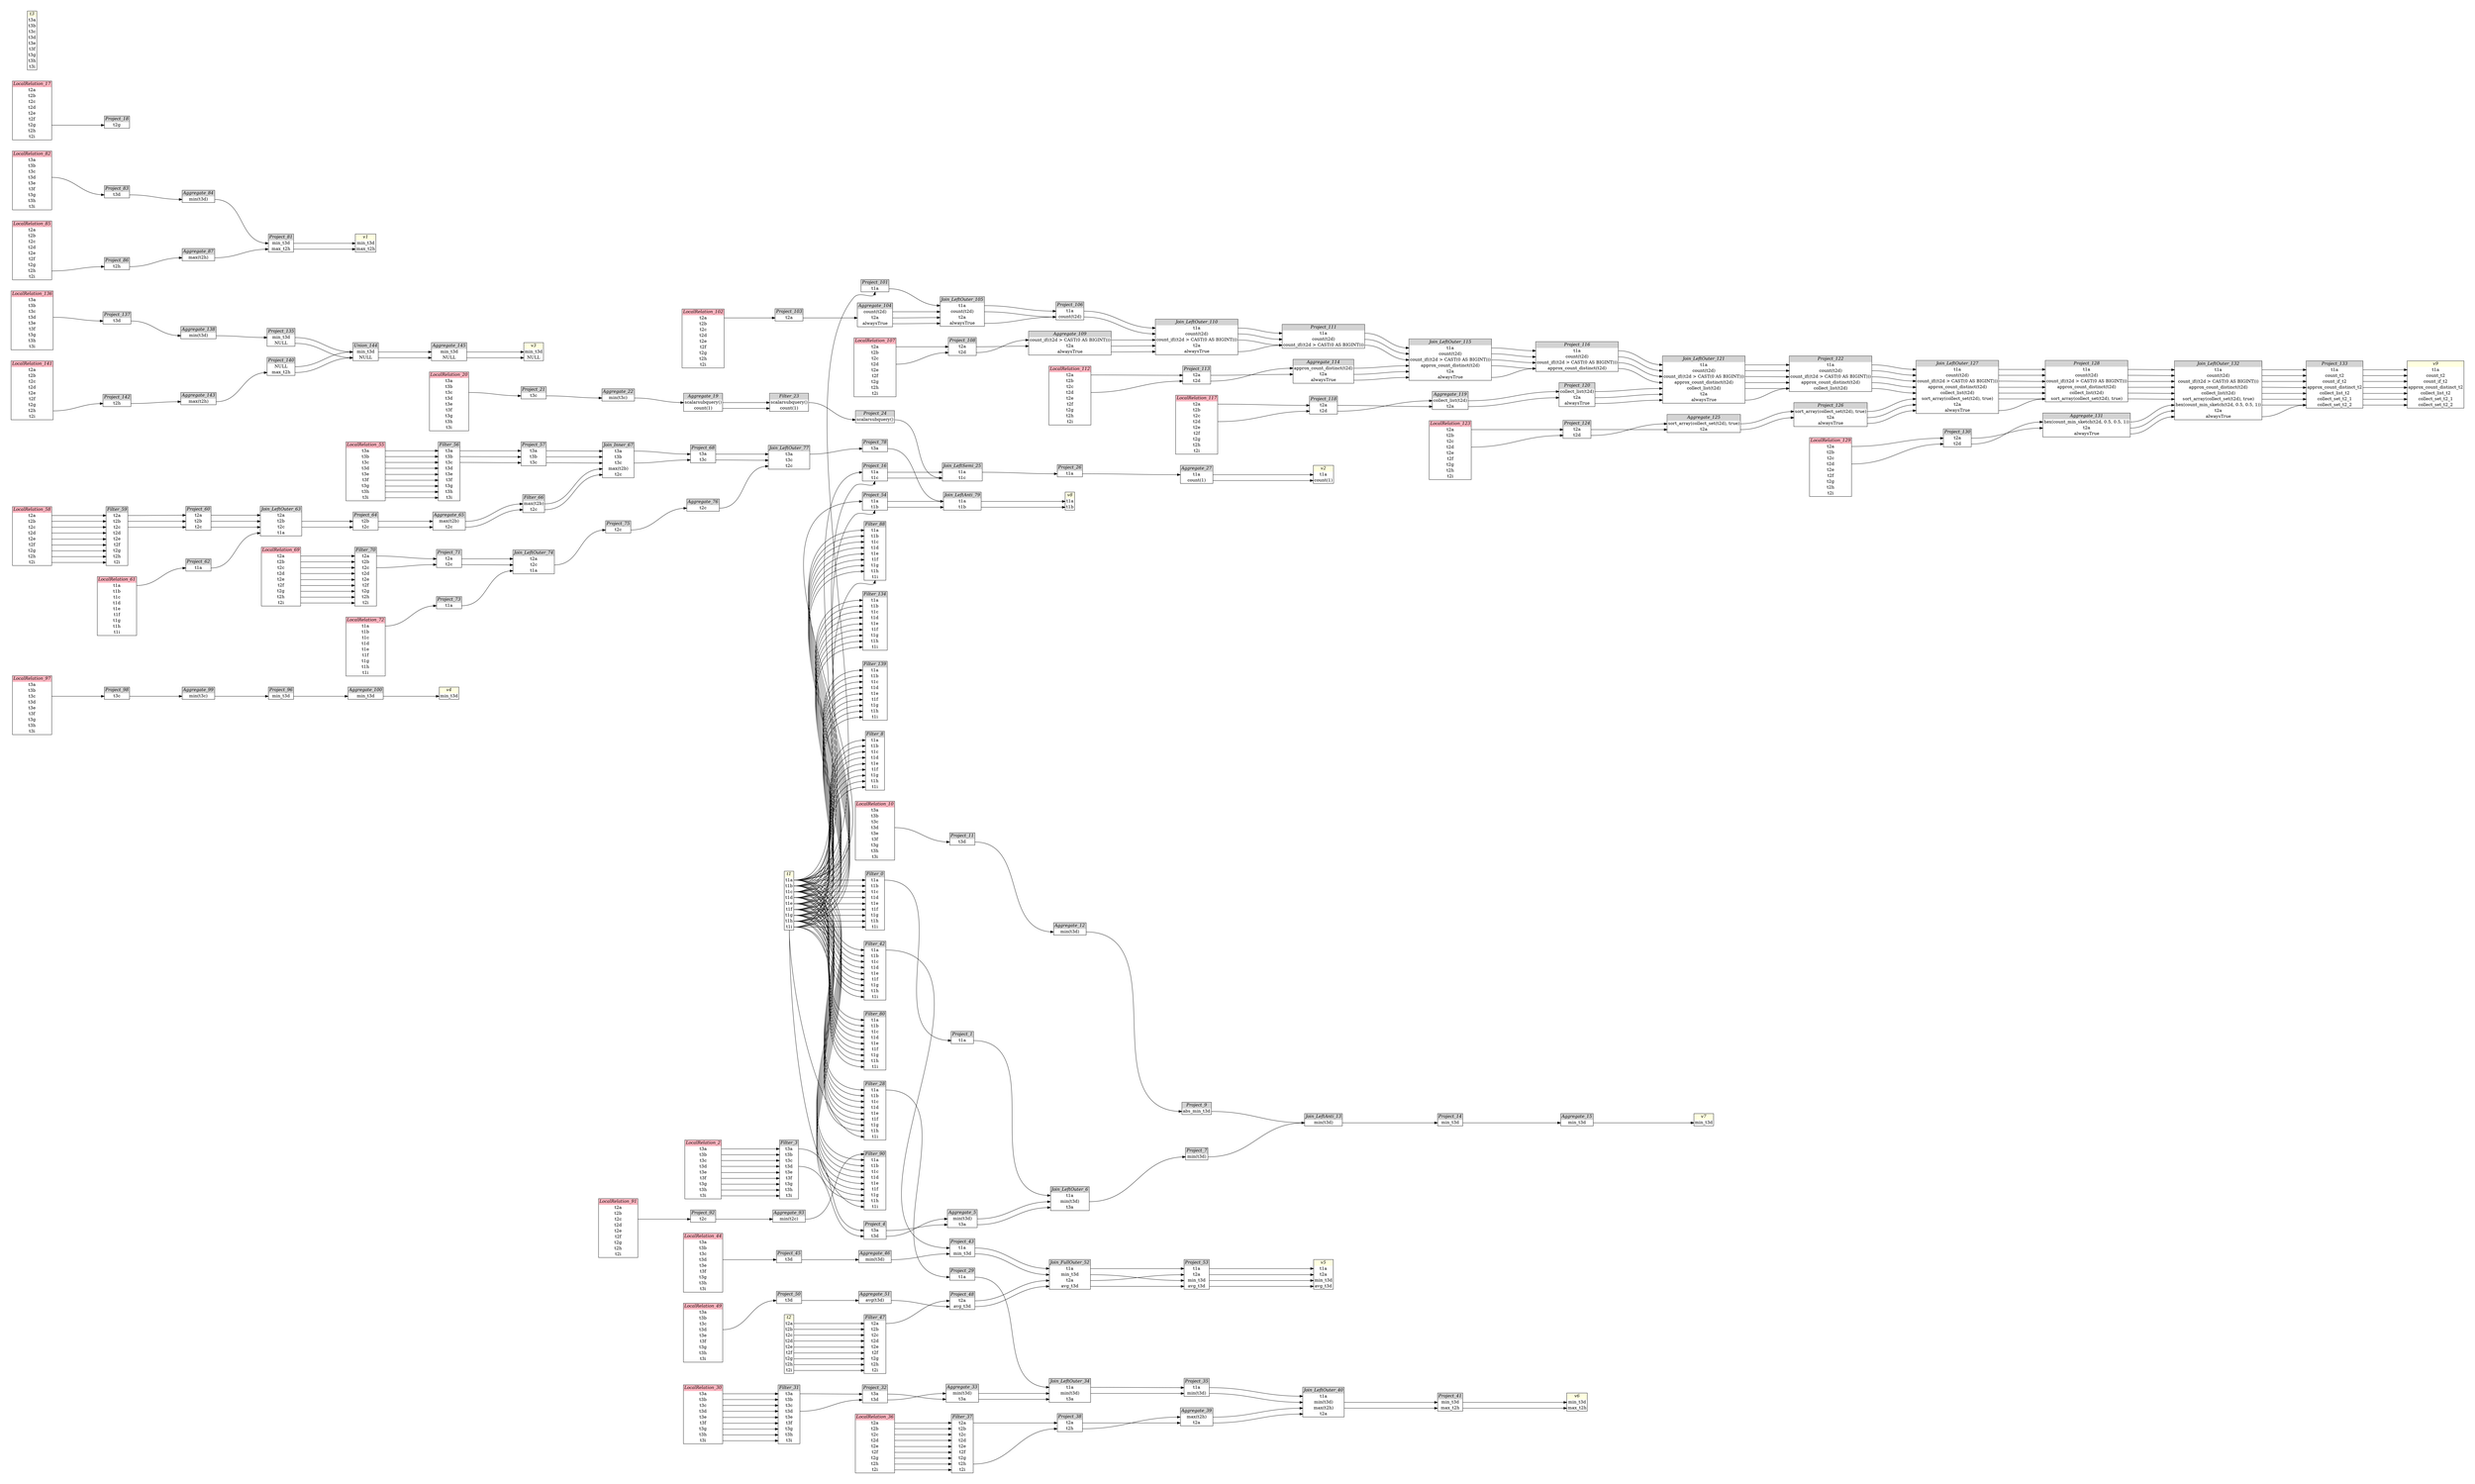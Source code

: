 // Automatically generated by SQLFlowTestSuite


digraph {
  graph [pad="0.5", nodesep="0.5", ranksep="2", fontname="Helvetica"];
  node [shape=plain]
  rankdir=LR;

  
"Aggregate_100" [label=<
<table border="1" cellborder="0" cellspacing="0">
  <tr><td bgcolor="lightgray" port="nodeName"><i>Aggregate_100</i></td></tr>
  <tr><td port="0">min_t3d</td></tr>
</table>>];
     

"Aggregate_104" [label=<
<table border="1" cellborder="0" cellspacing="0">
  <tr><td bgcolor="lightgray" port="nodeName"><i>Aggregate_104</i></td></tr>
  <tr><td port="0">count(t2d)</td></tr>
<tr><td port="1">t2a</td></tr>
<tr><td port="2">alwaysTrue</td></tr>
</table>>];
     

"Aggregate_109" [label=<
<table border="1" cellborder="0" cellspacing="0">
  <tr><td bgcolor="lightgray" port="nodeName"><i>Aggregate_109</i></td></tr>
  <tr><td port="0">count_if((t2d &gt; CAST(0 AS BIGINT)))</td></tr>
<tr><td port="1">t2a</td></tr>
<tr><td port="2">alwaysTrue</td></tr>
</table>>];
     

"Aggregate_114" [label=<
<table border="1" cellborder="0" cellspacing="0">
  <tr><td bgcolor="lightgray" port="nodeName"><i>Aggregate_114</i></td></tr>
  <tr><td port="0">approx_count_distinct(t2d)</td></tr>
<tr><td port="1">t2a</td></tr>
<tr><td port="2">alwaysTrue</td></tr>
</table>>];
     

"Aggregate_119" [label=<
<table border="1" cellborder="0" cellspacing="0">
  <tr><td bgcolor="lightgray" port="nodeName"><i>Aggregate_119</i></td></tr>
  <tr><td port="0">collect_list(t2d)</td></tr>
<tr><td port="1">t2a</td></tr>
</table>>];
     

"Aggregate_12" [label=<
<table border="1" cellborder="0" cellspacing="0">
  <tr><td bgcolor="lightgray" port="nodeName"><i>Aggregate_12</i></td></tr>
  <tr><td port="0">min(t3d)</td></tr>
</table>>];
     

"Aggregate_125" [label=<
<table border="1" cellborder="0" cellspacing="0">
  <tr><td bgcolor="lightgray" port="nodeName"><i>Aggregate_125</i></td></tr>
  <tr><td port="0">sort_array(collect_set(t2d), true)</td></tr>
<tr><td port="1">t2a</td></tr>
</table>>];
     

"Aggregate_131" [label=<
<table border="1" cellborder="0" cellspacing="0">
  <tr><td bgcolor="lightgray" port="nodeName"><i>Aggregate_131</i></td></tr>
  <tr><td port="0">hex(count_min_sketch(t2d, 0.5, 0.5, 1))</td></tr>
<tr><td port="1">t2a</td></tr>
<tr><td port="2">alwaysTrue</td></tr>
</table>>];
     

"Aggregate_138" [label=<
<table border="1" cellborder="0" cellspacing="0">
  <tr><td bgcolor="lightgray" port="nodeName"><i>Aggregate_138</i></td></tr>
  <tr><td port="0">min(t3d)</td></tr>
</table>>];
     

"Aggregate_143" [label=<
<table border="1" cellborder="0" cellspacing="0">
  <tr><td bgcolor="lightgray" port="nodeName"><i>Aggregate_143</i></td></tr>
  <tr><td port="0">max(t2h)</td></tr>
</table>>];
     

"Aggregate_145" [label=<
<table border="1" cellborder="0" cellspacing="0">
  <tr><td bgcolor="lightgray" port="nodeName"><i>Aggregate_145</i></td></tr>
  <tr><td port="0">min_t3d</td></tr>
<tr><td port="1">NULL</td></tr>
</table>>];
     

"Aggregate_15" [label=<
<table border="1" cellborder="0" cellspacing="0">
  <tr><td bgcolor="lightgray" port="nodeName"><i>Aggregate_15</i></td></tr>
  <tr><td port="0">min_t3d</td></tr>
</table>>];
     

"Aggregate_19" [label=<
<table border="1" cellborder="0" cellspacing="0">
  <tr><td bgcolor="lightgray" port="nodeName"><i>Aggregate_19</i></td></tr>
  <tr><td port="0">scalarsubquery()</td></tr>
<tr><td port="1">count(1)</td></tr>
</table>>];
     

"Aggregate_22" [label=<
<table border="1" cellborder="0" cellspacing="0">
  <tr><td bgcolor="lightgray" port="nodeName"><i>Aggregate_22</i></td></tr>
  <tr><td port="0">min(t3c)</td></tr>
</table>>];
     

"Aggregate_27" [label=<
<table border="1" cellborder="0" cellspacing="0">
  <tr><td bgcolor="lightgray" port="nodeName"><i>Aggregate_27</i></td></tr>
  <tr><td port="0">t1a</td></tr>
<tr><td port="1">count(1)</td></tr>
</table>>];
     

"Aggregate_33" [label=<
<table border="1" cellborder="0" cellspacing="0">
  <tr><td bgcolor="lightgray" port="nodeName"><i>Aggregate_33</i></td></tr>
  <tr><td port="0">min(t3d)</td></tr>
<tr><td port="1">t3a</td></tr>
</table>>];
     

"Aggregate_39" [label=<
<table border="1" cellborder="0" cellspacing="0">
  <tr><td bgcolor="lightgray" port="nodeName"><i>Aggregate_39</i></td></tr>
  <tr><td port="0">max(t2h)</td></tr>
<tr><td port="1">t2a</td></tr>
</table>>];
     

"Aggregate_46" [label=<
<table border="1" cellborder="0" cellspacing="0">
  <tr><td bgcolor="lightgray" port="nodeName"><i>Aggregate_46</i></td></tr>
  <tr><td port="0">min(t3d)</td></tr>
</table>>];
     

"Aggregate_5" [label=<
<table border="1" cellborder="0" cellspacing="0">
  <tr><td bgcolor="lightgray" port="nodeName"><i>Aggregate_5</i></td></tr>
  <tr><td port="0">min(t3d)</td></tr>
<tr><td port="1">t3a</td></tr>
</table>>];
     

"Aggregate_51" [label=<
<table border="1" cellborder="0" cellspacing="0">
  <tr><td bgcolor="lightgray" port="nodeName"><i>Aggregate_51</i></td></tr>
  <tr><td port="0">avg(t3d)</td></tr>
</table>>];
     

"Aggregate_65" [label=<
<table border="1" cellborder="0" cellspacing="0">
  <tr><td bgcolor="lightgray" port="nodeName"><i>Aggregate_65</i></td></tr>
  <tr><td port="0">max(t2b)</td></tr>
<tr><td port="1">t2c</td></tr>
</table>>];
     

"Aggregate_76" [label=<
<table border="1" cellborder="0" cellspacing="0">
  <tr><td bgcolor="lightgray" port="nodeName"><i>Aggregate_76</i></td></tr>
  <tr><td port="0">t2c</td></tr>
</table>>];
     

"Aggregate_84" [label=<
<table border="1" cellborder="0" cellspacing="0">
  <tr><td bgcolor="lightgray" port="nodeName"><i>Aggregate_84</i></td></tr>
  <tr><td port="0">min(t3d)</td></tr>
</table>>];
     

"Aggregate_87" [label=<
<table border="1" cellborder="0" cellspacing="0">
  <tr><td bgcolor="lightgray" port="nodeName"><i>Aggregate_87</i></td></tr>
  <tr><td port="0">max(t2h)</td></tr>
</table>>];
     

"Aggregate_93" [label=<
<table border="1" cellborder="0" cellspacing="0">
  <tr><td bgcolor="lightgray" port="nodeName"><i>Aggregate_93</i></td></tr>
  <tr><td port="0">min(t2c)</td></tr>
</table>>];
     

"Aggregate_99" [label=<
<table border="1" cellborder="0" cellspacing="0">
  <tr><td bgcolor="lightgray" port="nodeName"><i>Aggregate_99</i></td></tr>
  <tr><td port="0">min(t3c)</td></tr>
</table>>];
     

"Filter_0" [label=<
<table border="1" cellborder="0" cellspacing="0">
  <tr><td bgcolor="lightgray" port="nodeName"><i>Filter_0</i></td></tr>
  <tr><td port="0">t1a</td></tr>
<tr><td port="1">t1b</td></tr>
<tr><td port="2">t1c</td></tr>
<tr><td port="3">t1d</td></tr>
<tr><td port="4">t1e</td></tr>
<tr><td port="5">t1f</td></tr>
<tr><td port="6">t1g</td></tr>
<tr><td port="7">t1h</td></tr>
<tr><td port="8">t1i</td></tr>
</table>>];
     

"Filter_134" [label=<
<table border="1" cellborder="0" cellspacing="0">
  <tr><td bgcolor="lightgray" port="nodeName"><i>Filter_134</i></td></tr>
  <tr><td port="0">t1a</td></tr>
<tr><td port="1">t1b</td></tr>
<tr><td port="2">t1c</td></tr>
<tr><td port="3">t1d</td></tr>
<tr><td port="4">t1e</td></tr>
<tr><td port="5">t1f</td></tr>
<tr><td port="6">t1g</td></tr>
<tr><td port="7">t1h</td></tr>
<tr><td port="8">t1i</td></tr>
</table>>];
     

"Filter_139" [label=<
<table border="1" cellborder="0" cellspacing="0">
  <tr><td bgcolor="lightgray" port="nodeName"><i>Filter_139</i></td></tr>
  <tr><td port="0">t1a</td></tr>
<tr><td port="1">t1b</td></tr>
<tr><td port="2">t1c</td></tr>
<tr><td port="3">t1d</td></tr>
<tr><td port="4">t1e</td></tr>
<tr><td port="5">t1f</td></tr>
<tr><td port="6">t1g</td></tr>
<tr><td port="7">t1h</td></tr>
<tr><td port="8">t1i</td></tr>
</table>>];
     

"Filter_23" [label=<
<table border="1" cellborder="0" cellspacing="0">
  <tr><td bgcolor="lightgray" port="nodeName"><i>Filter_23</i></td></tr>
  <tr><td port="0">scalarsubquery()</td></tr>
<tr><td port="1">count(1)</td></tr>
</table>>];
     

"Filter_28" [label=<
<table border="1" cellborder="0" cellspacing="0">
  <tr><td bgcolor="lightgray" port="nodeName"><i>Filter_28</i></td></tr>
  <tr><td port="0">t1a</td></tr>
<tr><td port="1">t1b</td></tr>
<tr><td port="2">t1c</td></tr>
<tr><td port="3">t1d</td></tr>
<tr><td port="4">t1e</td></tr>
<tr><td port="5">t1f</td></tr>
<tr><td port="6">t1g</td></tr>
<tr><td port="7">t1h</td></tr>
<tr><td port="8">t1i</td></tr>
</table>>];
     

"Filter_3" [label=<
<table border="1" cellborder="0" cellspacing="0">
  <tr><td bgcolor="lightgray" port="nodeName"><i>Filter_3</i></td></tr>
  <tr><td port="0">t3a</td></tr>
<tr><td port="1">t3b</td></tr>
<tr><td port="2">t3c</td></tr>
<tr><td port="3">t3d</td></tr>
<tr><td port="4">t3e</td></tr>
<tr><td port="5">t3f</td></tr>
<tr><td port="6">t3g</td></tr>
<tr><td port="7">t3h</td></tr>
<tr><td port="8">t3i</td></tr>
</table>>];
     

"Filter_31" [label=<
<table border="1" cellborder="0" cellspacing="0">
  <tr><td bgcolor="lightgray" port="nodeName"><i>Filter_31</i></td></tr>
  <tr><td port="0">t3a</td></tr>
<tr><td port="1">t3b</td></tr>
<tr><td port="2">t3c</td></tr>
<tr><td port="3">t3d</td></tr>
<tr><td port="4">t3e</td></tr>
<tr><td port="5">t3f</td></tr>
<tr><td port="6">t3g</td></tr>
<tr><td port="7">t3h</td></tr>
<tr><td port="8">t3i</td></tr>
</table>>];
     

"Filter_37" [label=<
<table border="1" cellborder="0" cellspacing="0">
  <tr><td bgcolor="lightgray" port="nodeName"><i>Filter_37</i></td></tr>
  <tr><td port="0">t2a</td></tr>
<tr><td port="1">t2b</td></tr>
<tr><td port="2">t2c</td></tr>
<tr><td port="3">t2d</td></tr>
<tr><td port="4">t2e</td></tr>
<tr><td port="5">t2f</td></tr>
<tr><td port="6">t2g</td></tr>
<tr><td port="7">t2h</td></tr>
<tr><td port="8">t2i</td></tr>
</table>>];
     

"Filter_42" [label=<
<table border="1" cellborder="0" cellspacing="0">
  <tr><td bgcolor="lightgray" port="nodeName"><i>Filter_42</i></td></tr>
  <tr><td port="0">t1a</td></tr>
<tr><td port="1">t1b</td></tr>
<tr><td port="2">t1c</td></tr>
<tr><td port="3">t1d</td></tr>
<tr><td port="4">t1e</td></tr>
<tr><td port="5">t1f</td></tr>
<tr><td port="6">t1g</td></tr>
<tr><td port="7">t1h</td></tr>
<tr><td port="8">t1i</td></tr>
</table>>];
     

"Filter_47" [label=<
<table border="1" cellborder="0" cellspacing="0">
  <tr><td bgcolor="lightgray" port="nodeName"><i>Filter_47</i></td></tr>
  <tr><td port="0">t2a</td></tr>
<tr><td port="1">t2b</td></tr>
<tr><td port="2">t2c</td></tr>
<tr><td port="3">t2d</td></tr>
<tr><td port="4">t2e</td></tr>
<tr><td port="5">t2f</td></tr>
<tr><td port="6">t2g</td></tr>
<tr><td port="7">t2h</td></tr>
<tr><td port="8">t2i</td></tr>
</table>>];
     

"Filter_56" [label=<
<table border="1" cellborder="0" cellspacing="0">
  <tr><td bgcolor="lightgray" port="nodeName"><i>Filter_56</i></td></tr>
  <tr><td port="0">t3a</td></tr>
<tr><td port="1">t3b</td></tr>
<tr><td port="2">t3c</td></tr>
<tr><td port="3">t3d</td></tr>
<tr><td port="4">t3e</td></tr>
<tr><td port="5">t3f</td></tr>
<tr><td port="6">t3g</td></tr>
<tr><td port="7">t3h</td></tr>
<tr><td port="8">t3i</td></tr>
</table>>];
     

"Filter_59" [label=<
<table border="1" cellborder="0" cellspacing="0">
  <tr><td bgcolor="lightgray" port="nodeName"><i>Filter_59</i></td></tr>
  <tr><td port="0">t2a</td></tr>
<tr><td port="1">t2b</td></tr>
<tr><td port="2">t2c</td></tr>
<tr><td port="3">t2d</td></tr>
<tr><td port="4">t2e</td></tr>
<tr><td port="5">t2f</td></tr>
<tr><td port="6">t2g</td></tr>
<tr><td port="7">t2h</td></tr>
<tr><td port="8">t2i</td></tr>
</table>>];
     

"Filter_66" [label=<
<table border="1" cellborder="0" cellspacing="0">
  <tr><td bgcolor="lightgray" port="nodeName"><i>Filter_66</i></td></tr>
  <tr><td port="0">max(t2b)</td></tr>
<tr><td port="1">t2c</td></tr>
</table>>];
     

"Filter_70" [label=<
<table border="1" cellborder="0" cellspacing="0">
  <tr><td bgcolor="lightgray" port="nodeName"><i>Filter_70</i></td></tr>
  <tr><td port="0">t2a</td></tr>
<tr><td port="1">t2b</td></tr>
<tr><td port="2">t2c</td></tr>
<tr><td port="3">t2d</td></tr>
<tr><td port="4">t2e</td></tr>
<tr><td port="5">t2f</td></tr>
<tr><td port="6">t2g</td></tr>
<tr><td port="7">t2h</td></tr>
<tr><td port="8">t2i</td></tr>
</table>>];
     

"Filter_8" [label=<
<table border="1" cellborder="0" cellspacing="0">
  <tr><td bgcolor="lightgray" port="nodeName"><i>Filter_8</i></td></tr>
  <tr><td port="0">t1a</td></tr>
<tr><td port="1">t1b</td></tr>
<tr><td port="2">t1c</td></tr>
<tr><td port="3">t1d</td></tr>
<tr><td port="4">t1e</td></tr>
<tr><td port="5">t1f</td></tr>
<tr><td port="6">t1g</td></tr>
<tr><td port="7">t1h</td></tr>
<tr><td port="8">t1i</td></tr>
</table>>];
     

"Filter_80" [label=<
<table border="1" cellborder="0" cellspacing="0">
  <tr><td bgcolor="lightgray" port="nodeName"><i>Filter_80</i></td></tr>
  <tr><td port="0">t1a</td></tr>
<tr><td port="1">t1b</td></tr>
<tr><td port="2">t1c</td></tr>
<tr><td port="3">t1d</td></tr>
<tr><td port="4">t1e</td></tr>
<tr><td port="5">t1f</td></tr>
<tr><td port="6">t1g</td></tr>
<tr><td port="7">t1h</td></tr>
<tr><td port="8">t1i</td></tr>
</table>>];
     

"Filter_88" [label=<
<table border="1" cellborder="0" cellspacing="0">
  <tr><td bgcolor="lightgray" port="nodeName"><i>Filter_88</i></td></tr>
  <tr><td port="0">t1a</td></tr>
<tr><td port="1">t1b</td></tr>
<tr><td port="2">t1c</td></tr>
<tr><td port="3">t1d</td></tr>
<tr><td port="4">t1e</td></tr>
<tr><td port="5">t1f</td></tr>
<tr><td port="6">t1g</td></tr>
<tr><td port="7">t1h</td></tr>
<tr><td port="8">t1i</td></tr>
</table>>];
     

"Filter_90" [label=<
<table border="1" cellborder="0" cellspacing="0">
  <tr><td bgcolor="lightgray" port="nodeName"><i>Filter_90</i></td></tr>
  <tr><td port="0">t1a</td></tr>
<tr><td port="1">t1b</td></tr>
<tr><td port="2">t1c</td></tr>
<tr><td port="3">t1d</td></tr>
<tr><td port="4">t1e</td></tr>
<tr><td port="5">t1f</td></tr>
<tr><td port="6">t1g</td></tr>
<tr><td port="7">t1h</td></tr>
<tr><td port="8">t1i</td></tr>
</table>>];
     

"Join_FullOuter_52" [label=<
<table border="1" cellborder="0" cellspacing="0">
  <tr><td bgcolor="lightgray" port="nodeName"><i>Join_FullOuter_52</i></td></tr>
  <tr><td port="0">t1a</td></tr>
<tr><td port="1">min_t3d</td></tr>
<tr><td port="2">t2a</td></tr>
<tr><td port="3">avg_t3d</td></tr>
</table>>];
     

"Join_Inner_67" [label=<
<table border="1" cellborder="0" cellspacing="0">
  <tr><td bgcolor="lightgray" port="nodeName"><i>Join_Inner_67</i></td></tr>
  <tr><td port="0">t3a</td></tr>
<tr><td port="1">t3b</td></tr>
<tr><td port="2">t3c</td></tr>
<tr><td port="3">max(t2b)</td></tr>
<tr><td port="4">t2c</td></tr>
</table>>];
     

"Join_LeftAnti_13" [label=<
<table border="1" cellborder="0" cellspacing="0">
  <tr><td bgcolor="lightgray" port="nodeName"><i>Join_LeftAnti_13</i></td></tr>
  <tr><td port="0">min(t3d)</td></tr>
</table>>];
     

"Join_LeftAnti_79" [label=<
<table border="1" cellborder="0" cellspacing="0">
  <tr><td bgcolor="lightgray" port="nodeName"><i>Join_LeftAnti_79</i></td></tr>
  <tr><td port="0">t1a</td></tr>
<tr><td port="1">t1b</td></tr>
</table>>];
     

"Join_LeftOuter_105" [label=<
<table border="1" cellborder="0" cellspacing="0">
  <tr><td bgcolor="lightgray" port="nodeName"><i>Join_LeftOuter_105</i></td></tr>
  <tr><td port="0">t1a</td></tr>
<tr><td port="1">count(t2d)</td></tr>
<tr><td port="2">t2a</td></tr>
<tr><td port="3">alwaysTrue</td></tr>
</table>>];
     

"Join_LeftOuter_110" [label=<
<table border="1" cellborder="0" cellspacing="0">
  <tr><td bgcolor="lightgray" port="nodeName"><i>Join_LeftOuter_110</i></td></tr>
  <tr><td port="0">t1a</td></tr>
<tr><td port="1">count(t2d)</td></tr>
<tr><td port="2">count_if((t2d &gt; CAST(0 AS BIGINT)))</td></tr>
<tr><td port="3">t2a</td></tr>
<tr><td port="4">alwaysTrue</td></tr>
</table>>];
     

"Join_LeftOuter_115" [label=<
<table border="1" cellborder="0" cellspacing="0">
  <tr><td bgcolor="lightgray" port="nodeName"><i>Join_LeftOuter_115</i></td></tr>
  <tr><td port="0">t1a</td></tr>
<tr><td port="1">count(t2d)</td></tr>
<tr><td port="2">count_if((t2d &gt; CAST(0 AS BIGINT)))</td></tr>
<tr><td port="3">approx_count_distinct(t2d)</td></tr>
<tr><td port="4">t2a</td></tr>
<tr><td port="5">alwaysTrue</td></tr>
</table>>];
     

"Join_LeftOuter_121" [label=<
<table border="1" cellborder="0" cellspacing="0">
  <tr><td bgcolor="lightgray" port="nodeName"><i>Join_LeftOuter_121</i></td></tr>
  <tr><td port="0">t1a</td></tr>
<tr><td port="1">count(t2d)</td></tr>
<tr><td port="2">count_if((t2d &gt; CAST(0 AS BIGINT)))</td></tr>
<tr><td port="3">approx_count_distinct(t2d)</td></tr>
<tr><td port="4">collect_list(t2d)</td></tr>
<tr><td port="5">t2a</td></tr>
<tr><td port="6">alwaysTrue</td></tr>
</table>>];
     

"Join_LeftOuter_127" [label=<
<table border="1" cellborder="0" cellspacing="0">
  <tr><td bgcolor="lightgray" port="nodeName"><i>Join_LeftOuter_127</i></td></tr>
  <tr><td port="0">t1a</td></tr>
<tr><td port="1">count(t2d)</td></tr>
<tr><td port="2">count_if((t2d &gt; CAST(0 AS BIGINT)))</td></tr>
<tr><td port="3">approx_count_distinct(t2d)</td></tr>
<tr><td port="4">collect_list(t2d)</td></tr>
<tr><td port="5">sort_array(collect_set(t2d), true)</td></tr>
<tr><td port="6">t2a</td></tr>
<tr><td port="7">alwaysTrue</td></tr>
</table>>];
     

"Join_LeftOuter_132" [label=<
<table border="1" cellborder="0" cellspacing="0">
  <tr><td bgcolor="lightgray" port="nodeName"><i>Join_LeftOuter_132</i></td></tr>
  <tr><td port="0">t1a</td></tr>
<tr><td port="1">count(t2d)</td></tr>
<tr><td port="2">count_if((t2d &gt; CAST(0 AS BIGINT)))</td></tr>
<tr><td port="3">approx_count_distinct(t2d)</td></tr>
<tr><td port="4">collect_list(t2d)</td></tr>
<tr><td port="5">sort_array(collect_set(t2d), true)</td></tr>
<tr><td port="6">hex(count_min_sketch(t2d, 0.5, 0.5, 1))</td></tr>
<tr><td port="7">t2a</td></tr>
<tr><td port="8">alwaysTrue</td></tr>
</table>>];
     

"Join_LeftOuter_34" [label=<
<table border="1" cellborder="0" cellspacing="0">
  <tr><td bgcolor="lightgray" port="nodeName"><i>Join_LeftOuter_34</i></td></tr>
  <tr><td port="0">t1a</td></tr>
<tr><td port="1">min(t3d)</td></tr>
<tr><td port="2">t3a</td></tr>
</table>>];
     

"Join_LeftOuter_40" [label=<
<table border="1" cellborder="0" cellspacing="0">
  <tr><td bgcolor="lightgray" port="nodeName"><i>Join_LeftOuter_40</i></td></tr>
  <tr><td port="0">t1a</td></tr>
<tr><td port="1">min(t3d)</td></tr>
<tr><td port="2">max(t2h)</td></tr>
<tr><td port="3">t2a</td></tr>
</table>>];
     

"Join_LeftOuter_6" [label=<
<table border="1" cellborder="0" cellspacing="0">
  <tr><td bgcolor="lightgray" port="nodeName"><i>Join_LeftOuter_6</i></td></tr>
  <tr><td port="0">t1a</td></tr>
<tr><td port="1">min(t3d)</td></tr>
<tr><td port="2">t3a</td></tr>
</table>>];
     

"Join_LeftOuter_63" [label=<
<table border="1" cellborder="0" cellspacing="0">
  <tr><td bgcolor="lightgray" port="nodeName"><i>Join_LeftOuter_63</i></td></tr>
  <tr><td port="0">t2a</td></tr>
<tr><td port="1">t2b</td></tr>
<tr><td port="2">t2c</td></tr>
<tr><td port="3">t1a</td></tr>
</table>>];
     

"Join_LeftOuter_74" [label=<
<table border="1" cellborder="0" cellspacing="0">
  <tr><td bgcolor="lightgray" port="nodeName"><i>Join_LeftOuter_74</i></td></tr>
  <tr><td port="0">t2a</td></tr>
<tr><td port="1">t2c</td></tr>
<tr><td port="2">t1a</td></tr>
</table>>];
     

"Join_LeftOuter_77" [label=<
<table border="1" cellborder="0" cellspacing="0">
  <tr><td bgcolor="lightgray" port="nodeName"><i>Join_LeftOuter_77</i></td></tr>
  <tr><td port="0">t3a</td></tr>
<tr><td port="1">t3c</td></tr>
<tr><td port="2">t2c</td></tr>
</table>>];
     

"Join_LeftSemi_25" [label=<
<table border="1" cellborder="0" cellspacing="0">
  <tr><td bgcolor="lightgray" port="nodeName"><i>Join_LeftSemi_25</i></td></tr>
  <tr><td port="0">t1a</td></tr>
<tr><td port="1">t1c</td></tr>
</table>>];
     

"LocalRelation_10" [label=<
<table border="1" cellborder="0" cellspacing="0">
  <tr><td bgcolor="lightpink" port="nodeName"><i>LocalRelation_10</i></td></tr>
  <tr><td port="0">t3a</td></tr>
<tr><td port="1">t3b</td></tr>
<tr><td port="2">t3c</td></tr>
<tr><td port="3">t3d</td></tr>
<tr><td port="4">t3e</td></tr>
<tr><td port="5">t3f</td></tr>
<tr><td port="6">t3g</td></tr>
<tr><td port="7">t3h</td></tr>
<tr><td port="8">t3i</td></tr>
</table>>];
     

"LocalRelation_102" [label=<
<table border="1" cellborder="0" cellspacing="0">
  <tr><td bgcolor="lightpink" port="nodeName"><i>LocalRelation_102</i></td></tr>
  <tr><td port="0">t2a</td></tr>
<tr><td port="1">t2b</td></tr>
<tr><td port="2">t2c</td></tr>
<tr><td port="3">t2d</td></tr>
<tr><td port="4">t2e</td></tr>
<tr><td port="5">t2f</td></tr>
<tr><td port="6">t2g</td></tr>
<tr><td port="7">t2h</td></tr>
<tr><td port="8">t2i</td></tr>
</table>>];
     

"LocalRelation_107" [label=<
<table border="1" cellborder="0" cellspacing="0">
  <tr><td bgcolor="lightpink" port="nodeName"><i>LocalRelation_107</i></td></tr>
  <tr><td port="0">t2a</td></tr>
<tr><td port="1">t2b</td></tr>
<tr><td port="2">t2c</td></tr>
<tr><td port="3">t2d</td></tr>
<tr><td port="4">t2e</td></tr>
<tr><td port="5">t2f</td></tr>
<tr><td port="6">t2g</td></tr>
<tr><td port="7">t2h</td></tr>
<tr><td port="8">t2i</td></tr>
</table>>];
     

"LocalRelation_112" [label=<
<table border="1" cellborder="0" cellspacing="0">
  <tr><td bgcolor="lightpink" port="nodeName"><i>LocalRelation_112</i></td></tr>
  <tr><td port="0">t2a</td></tr>
<tr><td port="1">t2b</td></tr>
<tr><td port="2">t2c</td></tr>
<tr><td port="3">t2d</td></tr>
<tr><td port="4">t2e</td></tr>
<tr><td port="5">t2f</td></tr>
<tr><td port="6">t2g</td></tr>
<tr><td port="7">t2h</td></tr>
<tr><td port="8">t2i</td></tr>
</table>>];
     

"LocalRelation_117" [label=<
<table border="1" cellborder="0" cellspacing="0">
  <tr><td bgcolor="lightpink" port="nodeName"><i>LocalRelation_117</i></td></tr>
  <tr><td port="0">t2a</td></tr>
<tr><td port="1">t2b</td></tr>
<tr><td port="2">t2c</td></tr>
<tr><td port="3">t2d</td></tr>
<tr><td port="4">t2e</td></tr>
<tr><td port="5">t2f</td></tr>
<tr><td port="6">t2g</td></tr>
<tr><td port="7">t2h</td></tr>
<tr><td port="8">t2i</td></tr>
</table>>];
     

"LocalRelation_123" [label=<
<table border="1" cellborder="0" cellspacing="0">
  <tr><td bgcolor="lightpink" port="nodeName"><i>LocalRelation_123</i></td></tr>
  <tr><td port="0">t2a</td></tr>
<tr><td port="1">t2b</td></tr>
<tr><td port="2">t2c</td></tr>
<tr><td port="3">t2d</td></tr>
<tr><td port="4">t2e</td></tr>
<tr><td port="5">t2f</td></tr>
<tr><td port="6">t2g</td></tr>
<tr><td port="7">t2h</td></tr>
<tr><td port="8">t2i</td></tr>
</table>>];
     

"LocalRelation_129" [label=<
<table border="1" cellborder="0" cellspacing="0">
  <tr><td bgcolor="lightpink" port="nodeName"><i>LocalRelation_129</i></td></tr>
  <tr><td port="0">t2a</td></tr>
<tr><td port="1">t2b</td></tr>
<tr><td port="2">t2c</td></tr>
<tr><td port="3">t2d</td></tr>
<tr><td port="4">t2e</td></tr>
<tr><td port="5">t2f</td></tr>
<tr><td port="6">t2g</td></tr>
<tr><td port="7">t2h</td></tr>
<tr><td port="8">t2i</td></tr>
</table>>];
     

"LocalRelation_136" [label=<
<table border="1" cellborder="0" cellspacing="0">
  <tr><td bgcolor="lightpink" port="nodeName"><i>LocalRelation_136</i></td></tr>
  <tr><td port="0">t3a</td></tr>
<tr><td port="1">t3b</td></tr>
<tr><td port="2">t3c</td></tr>
<tr><td port="3">t3d</td></tr>
<tr><td port="4">t3e</td></tr>
<tr><td port="5">t3f</td></tr>
<tr><td port="6">t3g</td></tr>
<tr><td port="7">t3h</td></tr>
<tr><td port="8">t3i</td></tr>
</table>>];
     

"LocalRelation_141" [label=<
<table border="1" cellborder="0" cellspacing="0">
  <tr><td bgcolor="lightpink" port="nodeName"><i>LocalRelation_141</i></td></tr>
  <tr><td port="0">t2a</td></tr>
<tr><td port="1">t2b</td></tr>
<tr><td port="2">t2c</td></tr>
<tr><td port="3">t2d</td></tr>
<tr><td port="4">t2e</td></tr>
<tr><td port="5">t2f</td></tr>
<tr><td port="6">t2g</td></tr>
<tr><td port="7">t2h</td></tr>
<tr><td port="8">t2i</td></tr>
</table>>];
     

"LocalRelation_17" [label=<
<table border="1" cellborder="0" cellspacing="0">
  <tr><td bgcolor="lightpink" port="nodeName"><i>LocalRelation_17</i></td></tr>
  <tr><td port="0">t2a</td></tr>
<tr><td port="1">t2b</td></tr>
<tr><td port="2">t2c</td></tr>
<tr><td port="3">t2d</td></tr>
<tr><td port="4">t2e</td></tr>
<tr><td port="5">t2f</td></tr>
<tr><td port="6">t2g</td></tr>
<tr><td port="7">t2h</td></tr>
<tr><td port="8">t2i</td></tr>
</table>>];
     

"LocalRelation_2" [label=<
<table border="1" cellborder="0" cellspacing="0">
  <tr><td bgcolor="lightpink" port="nodeName"><i>LocalRelation_2</i></td></tr>
  <tr><td port="0">t3a</td></tr>
<tr><td port="1">t3b</td></tr>
<tr><td port="2">t3c</td></tr>
<tr><td port="3">t3d</td></tr>
<tr><td port="4">t3e</td></tr>
<tr><td port="5">t3f</td></tr>
<tr><td port="6">t3g</td></tr>
<tr><td port="7">t3h</td></tr>
<tr><td port="8">t3i</td></tr>
</table>>];
     

"LocalRelation_20" [label=<
<table border="1" cellborder="0" cellspacing="0">
  <tr><td bgcolor="lightpink" port="nodeName"><i>LocalRelation_20</i></td></tr>
  <tr><td port="0">t3a</td></tr>
<tr><td port="1">t3b</td></tr>
<tr><td port="2">t3c</td></tr>
<tr><td port="3">t3d</td></tr>
<tr><td port="4">t3e</td></tr>
<tr><td port="5">t3f</td></tr>
<tr><td port="6">t3g</td></tr>
<tr><td port="7">t3h</td></tr>
<tr><td port="8">t3i</td></tr>
</table>>];
     

"LocalRelation_30" [label=<
<table border="1" cellborder="0" cellspacing="0">
  <tr><td bgcolor="lightpink" port="nodeName"><i>LocalRelation_30</i></td></tr>
  <tr><td port="0">t3a</td></tr>
<tr><td port="1">t3b</td></tr>
<tr><td port="2">t3c</td></tr>
<tr><td port="3">t3d</td></tr>
<tr><td port="4">t3e</td></tr>
<tr><td port="5">t3f</td></tr>
<tr><td port="6">t3g</td></tr>
<tr><td port="7">t3h</td></tr>
<tr><td port="8">t3i</td></tr>
</table>>];
     

"LocalRelation_36" [label=<
<table border="1" cellborder="0" cellspacing="0">
  <tr><td bgcolor="lightpink" port="nodeName"><i>LocalRelation_36</i></td></tr>
  <tr><td port="0">t2a</td></tr>
<tr><td port="1">t2b</td></tr>
<tr><td port="2">t2c</td></tr>
<tr><td port="3">t2d</td></tr>
<tr><td port="4">t2e</td></tr>
<tr><td port="5">t2f</td></tr>
<tr><td port="6">t2g</td></tr>
<tr><td port="7">t2h</td></tr>
<tr><td port="8">t2i</td></tr>
</table>>];
     

"LocalRelation_44" [label=<
<table border="1" cellborder="0" cellspacing="0">
  <tr><td bgcolor="lightpink" port="nodeName"><i>LocalRelation_44</i></td></tr>
  <tr><td port="0">t3a</td></tr>
<tr><td port="1">t3b</td></tr>
<tr><td port="2">t3c</td></tr>
<tr><td port="3">t3d</td></tr>
<tr><td port="4">t3e</td></tr>
<tr><td port="5">t3f</td></tr>
<tr><td port="6">t3g</td></tr>
<tr><td port="7">t3h</td></tr>
<tr><td port="8">t3i</td></tr>
</table>>];
     

"LocalRelation_49" [label=<
<table border="1" cellborder="0" cellspacing="0">
  <tr><td bgcolor="lightpink" port="nodeName"><i>LocalRelation_49</i></td></tr>
  <tr><td port="0">t3a</td></tr>
<tr><td port="1">t3b</td></tr>
<tr><td port="2">t3c</td></tr>
<tr><td port="3">t3d</td></tr>
<tr><td port="4">t3e</td></tr>
<tr><td port="5">t3f</td></tr>
<tr><td port="6">t3g</td></tr>
<tr><td port="7">t3h</td></tr>
<tr><td port="8">t3i</td></tr>
</table>>];
     

"LocalRelation_55" [label=<
<table border="1" cellborder="0" cellspacing="0">
  <tr><td bgcolor="lightpink" port="nodeName"><i>LocalRelation_55</i></td></tr>
  <tr><td port="0">t3a</td></tr>
<tr><td port="1">t3b</td></tr>
<tr><td port="2">t3c</td></tr>
<tr><td port="3">t3d</td></tr>
<tr><td port="4">t3e</td></tr>
<tr><td port="5">t3f</td></tr>
<tr><td port="6">t3g</td></tr>
<tr><td port="7">t3h</td></tr>
<tr><td port="8">t3i</td></tr>
</table>>];
     

"LocalRelation_58" [label=<
<table border="1" cellborder="0" cellspacing="0">
  <tr><td bgcolor="lightpink" port="nodeName"><i>LocalRelation_58</i></td></tr>
  <tr><td port="0">t2a</td></tr>
<tr><td port="1">t2b</td></tr>
<tr><td port="2">t2c</td></tr>
<tr><td port="3">t2d</td></tr>
<tr><td port="4">t2e</td></tr>
<tr><td port="5">t2f</td></tr>
<tr><td port="6">t2g</td></tr>
<tr><td port="7">t2h</td></tr>
<tr><td port="8">t2i</td></tr>
</table>>];
     

"LocalRelation_61" [label=<
<table border="1" cellborder="0" cellspacing="0">
  <tr><td bgcolor="lightpink" port="nodeName"><i>LocalRelation_61</i></td></tr>
  <tr><td port="0">t1a</td></tr>
<tr><td port="1">t1b</td></tr>
<tr><td port="2">t1c</td></tr>
<tr><td port="3">t1d</td></tr>
<tr><td port="4">t1e</td></tr>
<tr><td port="5">t1f</td></tr>
<tr><td port="6">t1g</td></tr>
<tr><td port="7">t1h</td></tr>
<tr><td port="8">t1i</td></tr>
</table>>];
     

"LocalRelation_69" [label=<
<table border="1" cellborder="0" cellspacing="0">
  <tr><td bgcolor="lightpink" port="nodeName"><i>LocalRelation_69</i></td></tr>
  <tr><td port="0">t2a</td></tr>
<tr><td port="1">t2b</td></tr>
<tr><td port="2">t2c</td></tr>
<tr><td port="3">t2d</td></tr>
<tr><td port="4">t2e</td></tr>
<tr><td port="5">t2f</td></tr>
<tr><td port="6">t2g</td></tr>
<tr><td port="7">t2h</td></tr>
<tr><td port="8">t2i</td></tr>
</table>>];
     

"LocalRelation_72" [label=<
<table border="1" cellborder="0" cellspacing="0">
  <tr><td bgcolor="lightpink" port="nodeName"><i>LocalRelation_72</i></td></tr>
  <tr><td port="0">t1a</td></tr>
<tr><td port="1">t1b</td></tr>
<tr><td port="2">t1c</td></tr>
<tr><td port="3">t1d</td></tr>
<tr><td port="4">t1e</td></tr>
<tr><td port="5">t1f</td></tr>
<tr><td port="6">t1g</td></tr>
<tr><td port="7">t1h</td></tr>
<tr><td port="8">t1i</td></tr>
</table>>];
     

"LocalRelation_82" [label=<
<table border="1" cellborder="0" cellspacing="0">
  <tr><td bgcolor="lightpink" port="nodeName"><i>LocalRelation_82</i></td></tr>
  <tr><td port="0">t3a</td></tr>
<tr><td port="1">t3b</td></tr>
<tr><td port="2">t3c</td></tr>
<tr><td port="3">t3d</td></tr>
<tr><td port="4">t3e</td></tr>
<tr><td port="5">t3f</td></tr>
<tr><td port="6">t3g</td></tr>
<tr><td port="7">t3h</td></tr>
<tr><td port="8">t3i</td></tr>
</table>>];
     

"LocalRelation_85" [label=<
<table border="1" cellborder="0" cellspacing="0">
  <tr><td bgcolor="lightpink" port="nodeName"><i>LocalRelation_85</i></td></tr>
  <tr><td port="0">t2a</td></tr>
<tr><td port="1">t2b</td></tr>
<tr><td port="2">t2c</td></tr>
<tr><td port="3">t2d</td></tr>
<tr><td port="4">t2e</td></tr>
<tr><td port="5">t2f</td></tr>
<tr><td port="6">t2g</td></tr>
<tr><td port="7">t2h</td></tr>
<tr><td port="8">t2i</td></tr>
</table>>];
     

"LocalRelation_91" [label=<
<table border="1" cellborder="0" cellspacing="0">
  <tr><td bgcolor="lightpink" port="nodeName"><i>LocalRelation_91</i></td></tr>
  <tr><td port="0">t2a</td></tr>
<tr><td port="1">t2b</td></tr>
<tr><td port="2">t2c</td></tr>
<tr><td port="3">t2d</td></tr>
<tr><td port="4">t2e</td></tr>
<tr><td port="5">t2f</td></tr>
<tr><td port="6">t2g</td></tr>
<tr><td port="7">t2h</td></tr>
<tr><td port="8">t2i</td></tr>
</table>>];
     

"LocalRelation_97" [label=<
<table border="1" cellborder="0" cellspacing="0">
  <tr><td bgcolor="lightpink" port="nodeName"><i>LocalRelation_97</i></td></tr>
  <tr><td port="0">t3a</td></tr>
<tr><td port="1">t3b</td></tr>
<tr><td port="2">t3c</td></tr>
<tr><td port="3">t3d</td></tr>
<tr><td port="4">t3e</td></tr>
<tr><td port="5">t3f</td></tr>
<tr><td port="6">t3g</td></tr>
<tr><td port="7">t3h</td></tr>
<tr><td port="8">t3i</td></tr>
</table>>];
     

"Project_1" [label=<
<table border="1" cellborder="0" cellspacing="0">
  <tr><td bgcolor="lightgray" port="nodeName"><i>Project_1</i></td></tr>
  <tr><td port="0">t1a</td></tr>
</table>>];
     

"Project_101" [label=<
<table border="1" cellborder="0" cellspacing="0">
  <tr><td bgcolor="lightgray" port="nodeName"><i>Project_101</i></td></tr>
  <tr><td port="0">t1a</td></tr>
</table>>];
     

"Project_103" [label=<
<table border="1" cellborder="0" cellspacing="0">
  <tr><td bgcolor="lightgray" port="nodeName"><i>Project_103</i></td></tr>
  <tr><td port="0">t2a</td></tr>
</table>>];
     

"Project_106" [label=<
<table border="1" cellborder="0" cellspacing="0">
  <tr><td bgcolor="lightgray" port="nodeName"><i>Project_106</i></td></tr>
  <tr><td port="0">t1a</td></tr>
<tr><td port="1">count(t2d)</td></tr>
</table>>];
     

"Project_108" [label=<
<table border="1" cellborder="0" cellspacing="0">
  <tr><td bgcolor="lightgray" port="nodeName"><i>Project_108</i></td></tr>
  <tr><td port="0">t2a</td></tr>
<tr><td port="1">t2d</td></tr>
</table>>];
     

"Project_11" [label=<
<table border="1" cellborder="0" cellspacing="0">
  <tr><td bgcolor="lightgray" port="nodeName"><i>Project_11</i></td></tr>
  <tr><td port="0">t3d</td></tr>
</table>>];
     

"Project_111" [label=<
<table border="1" cellborder="0" cellspacing="0">
  <tr><td bgcolor="lightgray" port="nodeName"><i>Project_111</i></td></tr>
  <tr><td port="0">t1a</td></tr>
<tr><td port="1">count(t2d)</td></tr>
<tr><td port="2">count_if((t2d &gt; CAST(0 AS BIGINT)))</td></tr>
</table>>];
     

"Project_113" [label=<
<table border="1" cellborder="0" cellspacing="0">
  <tr><td bgcolor="lightgray" port="nodeName"><i>Project_113</i></td></tr>
  <tr><td port="0">t2a</td></tr>
<tr><td port="1">t2d</td></tr>
</table>>];
     

"Project_116" [label=<
<table border="1" cellborder="0" cellspacing="0">
  <tr><td bgcolor="lightgray" port="nodeName"><i>Project_116</i></td></tr>
  <tr><td port="0">t1a</td></tr>
<tr><td port="1">count(t2d)</td></tr>
<tr><td port="2">count_if((t2d &gt; CAST(0 AS BIGINT)))</td></tr>
<tr><td port="3">approx_count_distinct(t2d)</td></tr>
</table>>];
     

"Project_118" [label=<
<table border="1" cellborder="0" cellspacing="0">
  <tr><td bgcolor="lightgray" port="nodeName"><i>Project_118</i></td></tr>
  <tr><td port="0">t2a</td></tr>
<tr><td port="1">t2d</td></tr>
</table>>];
     

"Project_120" [label=<
<table border="1" cellborder="0" cellspacing="0">
  <tr><td bgcolor="lightgray" port="nodeName"><i>Project_120</i></td></tr>
  <tr><td port="0">collect_list(t2d)</td></tr>
<tr><td port="1">t2a</td></tr>
<tr><td port="2">alwaysTrue</td></tr>
</table>>];
     

"Project_122" [label=<
<table border="1" cellborder="0" cellspacing="0">
  <tr><td bgcolor="lightgray" port="nodeName"><i>Project_122</i></td></tr>
  <tr><td port="0">t1a</td></tr>
<tr><td port="1">count(t2d)</td></tr>
<tr><td port="2">count_if((t2d &gt; CAST(0 AS BIGINT)))</td></tr>
<tr><td port="3">approx_count_distinct(t2d)</td></tr>
<tr><td port="4">collect_list(t2d)</td></tr>
</table>>];
     

"Project_124" [label=<
<table border="1" cellborder="0" cellspacing="0">
  <tr><td bgcolor="lightgray" port="nodeName"><i>Project_124</i></td></tr>
  <tr><td port="0">t2a</td></tr>
<tr><td port="1">t2d</td></tr>
</table>>];
     

"Project_126" [label=<
<table border="1" cellborder="0" cellspacing="0">
  <tr><td bgcolor="lightgray" port="nodeName"><i>Project_126</i></td></tr>
  <tr><td port="0">sort_array(collect_set(t2d), true)</td></tr>
<tr><td port="1">t2a</td></tr>
<tr><td port="2">alwaysTrue</td></tr>
</table>>];
     

"Project_128" [label=<
<table border="1" cellborder="0" cellspacing="0">
  <tr><td bgcolor="lightgray" port="nodeName"><i>Project_128</i></td></tr>
  <tr><td port="0">t1a</td></tr>
<tr><td port="1">count(t2d)</td></tr>
<tr><td port="2">count_if((t2d &gt; CAST(0 AS BIGINT)))</td></tr>
<tr><td port="3">approx_count_distinct(t2d)</td></tr>
<tr><td port="4">collect_list(t2d)</td></tr>
<tr><td port="5">sort_array(collect_set(t2d), true)</td></tr>
</table>>];
     

"Project_130" [label=<
<table border="1" cellborder="0" cellspacing="0">
  <tr><td bgcolor="lightgray" port="nodeName"><i>Project_130</i></td></tr>
  <tr><td port="0">t2a</td></tr>
<tr><td port="1">t2d</td></tr>
</table>>];
     

"Project_133" [label=<
<table border="1" cellborder="0" cellspacing="0">
  <tr><td bgcolor="lightgray" port="nodeName"><i>Project_133</i></td></tr>
  <tr><td port="0">t1a</td></tr>
<tr><td port="1">count_t2</td></tr>
<tr><td port="2">count_if_t2</td></tr>
<tr><td port="3">approx_count_distinct_t2</td></tr>
<tr><td port="4">collect_list_t2</td></tr>
<tr><td port="5">collect_set_t2_1</td></tr>
<tr><td port="6">collect_set_t2_2</td></tr>
</table>>];
     

"Project_135" [label=<
<table border="1" cellborder="0" cellspacing="0">
  <tr><td bgcolor="lightgray" port="nodeName"><i>Project_135</i></td></tr>
  <tr><td port="0">min_t3d</td></tr>
<tr><td port="1">NULL</td></tr>
</table>>];
     

"Project_137" [label=<
<table border="1" cellborder="0" cellspacing="0">
  <tr><td bgcolor="lightgray" port="nodeName"><i>Project_137</i></td></tr>
  <tr><td port="0">t3d</td></tr>
</table>>];
     

"Project_14" [label=<
<table border="1" cellborder="0" cellspacing="0">
  <tr><td bgcolor="lightgray" port="nodeName"><i>Project_14</i></td></tr>
  <tr><td port="0">min_t3d</td></tr>
</table>>];
     

"Project_140" [label=<
<table border="1" cellborder="0" cellspacing="0">
  <tr><td bgcolor="lightgray" port="nodeName"><i>Project_140</i></td></tr>
  <tr><td port="0">NULL</td></tr>
<tr><td port="1">max_t2h</td></tr>
</table>>];
     

"Project_142" [label=<
<table border="1" cellborder="0" cellspacing="0">
  <tr><td bgcolor="lightgray" port="nodeName"><i>Project_142</i></td></tr>
  <tr><td port="0">t2h</td></tr>
</table>>];
     

"Project_16" [label=<
<table border="1" cellborder="0" cellspacing="0">
  <tr><td bgcolor="lightgray" port="nodeName"><i>Project_16</i></td></tr>
  <tr><td port="0">t1a</td></tr>
<tr><td port="1">t1c</td></tr>
</table>>];
     

"Project_18" [label=<
<table border="1" cellborder="0" cellspacing="0">
  <tr><td bgcolor="lightgray" port="nodeName"><i>Project_18</i></td></tr>
  <tr><td port="0">t2g</td></tr>
</table>>];
     

"Project_21" [label=<
<table border="1" cellborder="0" cellspacing="0">
  <tr><td bgcolor="lightgray" port="nodeName"><i>Project_21</i></td></tr>
  <tr><td port="0">t3c</td></tr>
</table>>];
     

"Project_24" [label=<
<table border="1" cellborder="0" cellspacing="0">
  <tr><td bgcolor="lightgray" port="nodeName"><i>Project_24</i></td></tr>
  <tr><td port="0">scalarsubquery()</td></tr>
</table>>];
     

"Project_26" [label=<
<table border="1" cellborder="0" cellspacing="0">
  <tr><td bgcolor="lightgray" port="nodeName"><i>Project_26</i></td></tr>
  <tr><td port="0">t1a</td></tr>
</table>>];
     

"Project_29" [label=<
<table border="1" cellborder="0" cellspacing="0">
  <tr><td bgcolor="lightgray" port="nodeName"><i>Project_29</i></td></tr>
  <tr><td port="0">t1a</td></tr>
</table>>];
     

"Project_32" [label=<
<table border="1" cellborder="0" cellspacing="0">
  <tr><td bgcolor="lightgray" port="nodeName"><i>Project_32</i></td></tr>
  <tr><td port="0">t3a</td></tr>
<tr><td port="1">t3d</td></tr>
</table>>];
     

"Project_35" [label=<
<table border="1" cellborder="0" cellspacing="0">
  <tr><td bgcolor="lightgray" port="nodeName"><i>Project_35</i></td></tr>
  <tr><td port="0">t1a</td></tr>
<tr><td port="1">min(t3d)</td></tr>
</table>>];
     

"Project_38" [label=<
<table border="1" cellborder="0" cellspacing="0">
  <tr><td bgcolor="lightgray" port="nodeName"><i>Project_38</i></td></tr>
  <tr><td port="0">t2a</td></tr>
<tr><td port="1">t2h</td></tr>
</table>>];
     

"Project_4" [label=<
<table border="1" cellborder="0" cellspacing="0">
  <tr><td bgcolor="lightgray" port="nodeName"><i>Project_4</i></td></tr>
  <tr><td port="0">t3a</td></tr>
<tr><td port="1">t3d</td></tr>
</table>>];
     

"Project_41" [label=<
<table border="1" cellborder="0" cellspacing="0">
  <tr><td bgcolor="lightgray" port="nodeName"><i>Project_41</i></td></tr>
  <tr><td port="0">min_t3d</td></tr>
<tr><td port="1">max_t2h</td></tr>
</table>>];
     

"Project_43" [label=<
<table border="1" cellborder="0" cellspacing="0">
  <tr><td bgcolor="lightgray" port="nodeName"><i>Project_43</i></td></tr>
  <tr><td port="0">t1a</td></tr>
<tr><td port="1">min_t3d</td></tr>
</table>>];
     

"Project_45" [label=<
<table border="1" cellborder="0" cellspacing="0">
  <tr><td bgcolor="lightgray" port="nodeName"><i>Project_45</i></td></tr>
  <tr><td port="0">t3d</td></tr>
</table>>];
     

"Project_48" [label=<
<table border="1" cellborder="0" cellspacing="0">
  <tr><td bgcolor="lightgray" port="nodeName"><i>Project_48</i></td></tr>
  <tr><td port="0">t2a</td></tr>
<tr><td port="1">avg_t3d</td></tr>
</table>>];
     

"Project_50" [label=<
<table border="1" cellborder="0" cellspacing="0">
  <tr><td bgcolor="lightgray" port="nodeName"><i>Project_50</i></td></tr>
  <tr><td port="0">t3d</td></tr>
</table>>];
     

"Project_53" [label=<
<table border="1" cellborder="0" cellspacing="0">
  <tr><td bgcolor="lightgray" port="nodeName"><i>Project_53</i></td></tr>
  <tr><td port="0">t1a</td></tr>
<tr><td port="1">t2a</td></tr>
<tr><td port="2">min_t3d</td></tr>
<tr><td port="3">avg_t3d</td></tr>
</table>>];
     

"Project_54" [label=<
<table border="1" cellborder="0" cellspacing="0">
  <tr><td bgcolor="lightgray" port="nodeName"><i>Project_54</i></td></tr>
  <tr><td port="0">t1a</td></tr>
<tr><td port="1">t1b</td></tr>
</table>>];
     

"Project_57" [label=<
<table border="1" cellborder="0" cellspacing="0">
  <tr><td bgcolor="lightgray" port="nodeName"><i>Project_57</i></td></tr>
  <tr><td port="0">t3a</td></tr>
<tr><td port="1">t3b</td></tr>
<tr><td port="2">t3c</td></tr>
</table>>];
     

"Project_60" [label=<
<table border="1" cellborder="0" cellspacing="0">
  <tr><td bgcolor="lightgray" port="nodeName"><i>Project_60</i></td></tr>
  <tr><td port="0">t2a</td></tr>
<tr><td port="1">t2b</td></tr>
<tr><td port="2">t2c</td></tr>
</table>>];
     

"Project_62" [label=<
<table border="1" cellborder="0" cellspacing="0">
  <tr><td bgcolor="lightgray" port="nodeName"><i>Project_62</i></td></tr>
  <tr><td port="0">t1a</td></tr>
</table>>];
     

"Project_64" [label=<
<table border="1" cellborder="0" cellspacing="0">
  <tr><td bgcolor="lightgray" port="nodeName"><i>Project_64</i></td></tr>
  <tr><td port="0">t2b</td></tr>
<tr><td port="1">t2c</td></tr>
</table>>];
     

"Project_68" [label=<
<table border="1" cellborder="0" cellspacing="0">
  <tr><td bgcolor="lightgray" port="nodeName"><i>Project_68</i></td></tr>
  <tr><td port="0">t3a</td></tr>
<tr><td port="1">t3c</td></tr>
</table>>];
     

"Project_7" [label=<
<table border="1" cellborder="0" cellspacing="0">
  <tr><td bgcolor="lightgray" port="nodeName"><i>Project_7</i></td></tr>
  <tr><td port="0">min(t3d)</td></tr>
</table>>];
     

"Project_71" [label=<
<table border="1" cellborder="0" cellspacing="0">
  <tr><td bgcolor="lightgray" port="nodeName"><i>Project_71</i></td></tr>
  <tr><td port="0">t2a</td></tr>
<tr><td port="1">t2c</td></tr>
</table>>];
     

"Project_73" [label=<
<table border="1" cellborder="0" cellspacing="0">
  <tr><td bgcolor="lightgray" port="nodeName"><i>Project_73</i></td></tr>
  <tr><td port="0">t1a</td></tr>
</table>>];
     

"Project_75" [label=<
<table border="1" cellborder="0" cellspacing="0">
  <tr><td bgcolor="lightgray" port="nodeName"><i>Project_75</i></td></tr>
  <tr><td port="0">t2c</td></tr>
</table>>];
     

"Project_78" [label=<
<table border="1" cellborder="0" cellspacing="0">
  <tr><td bgcolor="lightgray" port="nodeName"><i>Project_78</i></td></tr>
  <tr><td port="0">t3a</td></tr>
</table>>];
     

"Project_81" [label=<
<table border="1" cellborder="0" cellspacing="0">
  <tr><td bgcolor="lightgray" port="nodeName"><i>Project_81</i></td></tr>
  <tr><td port="0">min_t3d</td></tr>
<tr><td port="1">max_t2h</td></tr>
</table>>];
     

"Project_83" [label=<
<table border="1" cellborder="0" cellspacing="0">
  <tr><td bgcolor="lightgray" port="nodeName"><i>Project_83</i></td></tr>
  <tr><td port="0">t3d</td></tr>
</table>>];
     

"Project_86" [label=<
<table border="1" cellborder="0" cellspacing="0">
  <tr><td bgcolor="lightgray" port="nodeName"><i>Project_86</i></td></tr>
  <tr><td port="0">t2h</td></tr>
</table>>];
     

"Project_9" [label=<
<table border="1" cellborder="0" cellspacing="0">
  <tr><td bgcolor="lightgray" port="nodeName"><i>Project_9</i></td></tr>
  <tr><td port="0">abs_min_t3d</td></tr>
</table>>];
     

"Project_92" [label=<
<table border="1" cellborder="0" cellspacing="0">
  <tr><td bgcolor="lightgray" port="nodeName"><i>Project_92</i></td></tr>
  <tr><td port="0">t2c</td></tr>
</table>>];
     

"Project_96" [label=<
<table border="1" cellborder="0" cellspacing="0">
  <tr><td bgcolor="lightgray" port="nodeName"><i>Project_96</i></td></tr>
  <tr><td port="0">min_t3d</td></tr>
</table>>];
     

"Project_98" [label=<
<table border="1" cellborder="0" cellspacing="0">
  <tr><td bgcolor="lightgray" port="nodeName"><i>Project_98</i></td></tr>
  <tr><td port="0">t3c</td></tr>
</table>>];
     

"Union_144" [label=<
<table border="1" cellborder="0" cellspacing="0">
  <tr><td bgcolor="lightgray" port="nodeName"><i>Union_144</i></td></tr>
  <tr><td port="0">min_t3d</td></tr>
<tr><td port="1">NULL</td></tr>
</table>>];
     

"t1" [label=<
<table border="1" cellborder="0" cellspacing="0">
  <tr><td bgcolor="lightyellow" port="nodeName"><i>t1</i></td></tr>
  <tr><td port="0">t1a</td></tr>
<tr><td port="1">t1b</td></tr>
<tr><td port="2">t1c</td></tr>
<tr><td port="3">t1d</td></tr>
<tr><td port="4">t1e</td></tr>
<tr><td port="5">t1f</td></tr>
<tr><td port="6">t1g</td></tr>
<tr><td port="7">t1h</td></tr>
<tr><td port="8">t1i</td></tr>
</table>>];
     

"t2" [label=<
<table border="1" cellborder="0" cellspacing="0">
  <tr><td bgcolor="lightyellow" port="nodeName"><i>t2</i></td></tr>
  <tr><td port="0">t2a</td></tr>
<tr><td port="1">t2b</td></tr>
<tr><td port="2">t2c</td></tr>
<tr><td port="3">t2d</td></tr>
<tr><td port="4">t2e</td></tr>
<tr><td port="5">t2f</td></tr>
<tr><td port="6">t2g</td></tr>
<tr><td port="7">t2h</td></tr>
<tr><td port="8">t2i</td></tr>
</table>>];
     

"t3" [label=<
<table border="1" cellborder="0" cellspacing="0">
  <tr><td bgcolor="lightyellow" port="nodeName"><i>t3</i></td></tr>
  <tr><td port="0">t3a</td></tr>
<tr><td port="1">t3b</td></tr>
<tr><td port="2">t3c</td></tr>
<tr><td port="3">t3d</td></tr>
<tr><td port="4">t3e</td></tr>
<tr><td port="5">t3f</td></tr>
<tr><td port="6">t3g</td></tr>
<tr><td port="7">t3h</td></tr>
<tr><td port="8">t3i</td></tr>
</table>>];
     

"v1" [label=<
<table border="1" cellborder="0" cellspacing="0">
  <tr><td bgcolor="lightyellow" port="nodeName"><i>v1</i></td></tr>
  <tr><td port="0">min_t3d</td></tr>
<tr><td port="1">max_t2h</td></tr>
</table>>];
     

"v2" [label=<
<table border="1" cellborder="0" cellspacing="0">
  <tr><td bgcolor="lightyellow" port="nodeName"><i>v2</i></td></tr>
  <tr><td port="0">t1a</td></tr>
<tr><td port="1">count(1)</td></tr>
</table>>];
     

"v3" [label=<
<table border="1" cellborder="0" cellspacing="0">
  <tr><td bgcolor="lightyellow" port="nodeName"><i>v3</i></td></tr>
  <tr><td port="0">min_t3d</td></tr>
<tr><td port="1">NULL</td></tr>
</table>>];
     

"v4" [label=<
<table border="1" cellborder="0" cellspacing="0">
  <tr><td bgcolor="lightyellow" port="nodeName"><i>v4</i></td></tr>
  <tr><td port="0">min_t3d</td></tr>
</table>>];
     

"v5" [label=<
<table border="1" cellborder="0" cellspacing="0">
  <tr><td bgcolor="lightyellow" port="nodeName"><i>v5</i></td></tr>
  <tr><td port="0">t1a</td></tr>
<tr><td port="1">t2a</td></tr>
<tr><td port="2">min_t3d</td></tr>
<tr><td port="3">avg_t3d</td></tr>
</table>>];
     

"v6" [label=<
<table border="1" cellborder="0" cellspacing="0">
  <tr><td bgcolor="lightyellow" port="nodeName"><i>v6</i></td></tr>
  <tr><td port="0">min_t3d</td></tr>
<tr><td port="1">max_t2h</td></tr>
</table>>];
     

"v7" [label=<
<table border="1" cellborder="0" cellspacing="0">
  <tr><td bgcolor="lightyellow" port="nodeName"><i>v7</i></td></tr>
  <tr><td port="0">min_t3d</td></tr>
</table>>];
     

"v8" [label=<
<table border="1" cellborder="0" cellspacing="0">
  <tr><td bgcolor="lightyellow" port="nodeName"><i>v8</i></td></tr>
  <tr><td port="0">t1a</td></tr>
<tr><td port="1">t1b</td></tr>
</table>>];
     

"v9" [label=<
<table border="1" cellborder="0" cellspacing="0">
  <tr><td bgcolor="lightyellow" port="nodeName"><i>v9</i></td></tr>
  <tr><td port="0">t1a</td></tr>
<tr><td port="1">count_t2</td></tr>
<tr><td port="2">count_if_t2</td></tr>
<tr><td port="3">approx_count_distinct_t2</td></tr>
<tr><td port="4">collect_list_t2</td></tr>
<tr><td port="5">collect_set_t2_1</td></tr>
<tr><td port="6">collect_set_t2_2</td></tr>
</table>>];
     
  "Aggregate_100":0 -> "v4":0;
"Aggregate_104":0 -> "Join_LeftOuter_105":1;
"Aggregate_104":1 -> "Join_LeftOuter_105":2;
"Aggregate_104":2 -> "Join_LeftOuter_105":3;
"Aggregate_109":0 -> "Join_LeftOuter_110":2;
"Aggregate_109":1 -> "Join_LeftOuter_110":3;
"Aggregate_109":2 -> "Join_LeftOuter_110":4;
"Aggregate_114":0 -> "Join_LeftOuter_115":3;
"Aggregate_114":1 -> "Join_LeftOuter_115":4;
"Aggregate_114":2 -> "Join_LeftOuter_115":5;
"Aggregate_119":0 -> "Project_120":0;
"Aggregate_119":1 -> "Project_120":1;
"Aggregate_12":0 -> "Project_9":0
"Aggregate_125":0 -> "Project_126":0;
"Aggregate_125":1 -> "Project_126":1;
"Aggregate_131":0 -> "Join_LeftOuter_132":6;
"Aggregate_131":1 -> "Join_LeftOuter_132":7;
"Aggregate_131":2 -> "Join_LeftOuter_132":8;
"Aggregate_138":0 -> "Project_135":0
"Aggregate_143":0 -> "Project_140":1
"Aggregate_145":0 -> "v3":0;
"Aggregate_145":1 -> "v3":1;
"Aggregate_15":0 -> "v7":0;
"Aggregate_19":0 -> "Filter_23":0;
"Aggregate_19":1 -> "Filter_23":1;
"Aggregate_22":0 -> "Aggregate_19":0
"Aggregate_27":0 -> "v2":0;
"Aggregate_27":1 -> "v2":1;
"Aggregate_33":0 -> "Join_LeftOuter_34":1;
"Aggregate_33":1 -> "Join_LeftOuter_34":2;
"Aggregate_39":0 -> "Join_LeftOuter_40":2;
"Aggregate_39":1 -> "Join_LeftOuter_40":3;
"Aggregate_46":0 -> "Project_43":1
"Aggregate_5":0 -> "Join_LeftOuter_6":1;
"Aggregate_5":1 -> "Join_LeftOuter_6":2;
"Aggregate_51":0 -> "Project_48":1
"Aggregate_65":0 -> "Filter_66":0;
"Aggregate_65":1 -> "Filter_66":1;
"Aggregate_76":0 -> "Join_LeftOuter_77":2;
"Aggregate_84":0 -> "Project_81":0
"Aggregate_87":0 -> "Project_81":1
"Aggregate_93":0 -> "Filter_90":nodeName
"Aggregate_99":0 -> "Project_96":0
"Filter_0":0 -> "Project_1":0;
"Filter_23":0 -> "Project_24":0;
"Filter_28":0 -> "Project_29":0;
"Filter_3":0 -> "Project_4":0;
"Filter_3":3 -> "Project_4":1;
"Filter_31":0 -> "Project_32":0;
"Filter_31":3 -> "Project_32":1;
"Filter_37":0 -> "Project_38":0;
"Filter_37":7 -> "Project_38":1;
"Filter_42":0 -> "Project_43":0;
"Filter_47":0 -> "Project_48":0;
"Filter_56":0 -> "Project_57":0;
"Filter_56":1 -> "Project_57":1;
"Filter_56":2 -> "Project_57":2;
"Filter_59":0 -> "Project_60":0;
"Filter_59":1 -> "Project_60":1;
"Filter_59":2 -> "Project_60":2;
"Filter_66":0 -> "Join_Inner_67":3;
"Filter_66":1 -> "Join_Inner_67":4;
"Filter_70":0 -> "Project_71":0;
"Filter_70":2 -> "Project_71":1;
"Join_FullOuter_52":0 -> "Project_53":0;
"Join_FullOuter_52":1 -> "Project_53":2;
"Join_FullOuter_52":2 -> "Project_53":1;
"Join_FullOuter_52":3 -> "Project_53":3;
"Join_Inner_67":0 -> "Project_68":0;
"Join_Inner_67":2 -> "Project_68":1;
"Join_LeftAnti_13":0 -> "Project_14":0;
"Join_LeftAnti_79":0 -> "v8":0;
"Join_LeftAnti_79":1 -> "v8":1;
"Join_LeftOuter_105":0 -> "Project_106":0;
"Join_LeftOuter_105":1 -> "Project_106":1;
"Join_LeftOuter_105":3 -> "Project_106":1;
"Join_LeftOuter_110":0 -> "Project_111":0;
"Join_LeftOuter_110":1 -> "Project_111":1;
"Join_LeftOuter_110":2 -> "Project_111":2;
"Join_LeftOuter_110":4 -> "Project_111":2;
"Join_LeftOuter_115":0 -> "Project_116":0;
"Join_LeftOuter_115":1 -> "Project_116":1;
"Join_LeftOuter_115":2 -> "Project_116":2;
"Join_LeftOuter_115":3 -> "Project_116":3;
"Join_LeftOuter_115":5 -> "Project_116":3;
"Join_LeftOuter_121":0 -> "Project_122":0;
"Join_LeftOuter_121":1 -> "Project_122":1;
"Join_LeftOuter_121":2 -> "Project_122":2;
"Join_LeftOuter_121":3 -> "Project_122":3;
"Join_LeftOuter_121":4 -> "Project_122":4;
"Join_LeftOuter_121":6 -> "Project_122":4;
"Join_LeftOuter_127":0 -> "Project_128":0;
"Join_LeftOuter_127":1 -> "Project_128":1;
"Join_LeftOuter_127":2 -> "Project_128":2;
"Join_LeftOuter_127":3 -> "Project_128":3;
"Join_LeftOuter_127":4 -> "Project_128":4;
"Join_LeftOuter_127":5 -> "Project_128":5;
"Join_LeftOuter_127":7 -> "Project_128":5;
"Join_LeftOuter_132":0 -> "Project_133":0;
"Join_LeftOuter_132":1 -> "Project_133":1;
"Join_LeftOuter_132":2 -> "Project_133":2;
"Join_LeftOuter_132":3 -> "Project_133":3;
"Join_LeftOuter_132":4 -> "Project_133":4;
"Join_LeftOuter_132":5 -> "Project_133":5;
"Join_LeftOuter_132":6 -> "Project_133":6;
"Join_LeftOuter_132":8 -> "Project_133":6;
"Join_LeftOuter_34":0 -> "Project_35":0;
"Join_LeftOuter_34":1 -> "Project_35":1;
"Join_LeftOuter_40":1 -> "Project_41":0;
"Join_LeftOuter_40":2 -> "Project_41":1;
"Join_LeftOuter_6":1 -> "Project_7":0;
"Join_LeftOuter_63":1 -> "Project_64":0;
"Join_LeftOuter_63":2 -> "Project_64":1;
"Join_LeftOuter_74":1 -> "Project_75":0;
"Join_LeftOuter_77":0 -> "Project_78":0;
"Join_LeftSemi_25":0 -> "Project_26":0;
"LocalRelation_10":3 -> "Project_11":0;
"LocalRelation_102":0 -> "Project_103":0;
"LocalRelation_107":0 -> "Project_108":0;
"LocalRelation_107":3 -> "Project_108":1;
"LocalRelation_112":0 -> "Project_113":0;
"LocalRelation_112":3 -> "Project_113":1;
"LocalRelation_117":0 -> "Project_118":0;
"LocalRelation_117":3 -> "Project_118":1;
"LocalRelation_123":0 -> "Project_124":0;
"LocalRelation_123":3 -> "Project_124":1;
"LocalRelation_129":0 -> "Project_130":0;
"LocalRelation_129":3 -> "Project_130":1;
"LocalRelation_136":3 -> "Project_137":0;
"LocalRelation_141":7 -> "Project_142":0;
"LocalRelation_17":6 -> "Project_18":0;
"LocalRelation_2":0 -> "Filter_3":0;
"LocalRelation_2":1 -> "Filter_3":1;
"LocalRelation_2":2 -> "Filter_3":2;
"LocalRelation_2":3 -> "Filter_3":3;
"LocalRelation_2":4 -> "Filter_3":4;
"LocalRelation_2":5 -> "Filter_3":5;
"LocalRelation_2":6 -> "Filter_3":6;
"LocalRelation_2":7 -> "Filter_3":7;
"LocalRelation_2":8 -> "Filter_3":8;
"LocalRelation_20":2 -> "Project_21":0;
"LocalRelation_30":0 -> "Filter_31":0;
"LocalRelation_30":1 -> "Filter_31":1;
"LocalRelation_30":2 -> "Filter_31":2;
"LocalRelation_30":3 -> "Filter_31":3;
"LocalRelation_30":4 -> "Filter_31":4;
"LocalRelation_30":5 -> "Filter_31":5;
"LocalRelation_30":6 -> "Filter_31":6;
"LocalRelation_30":7 -> "Filter_31":7;
"LocalRelation_30":8 -> "Filter_31":8;
"LocalRelation_36":0 -> "Filter_37":0;
"LocalRelation_36":1 -> "Filter_37":1;
"LocalRelation_36":2 -> "Filter_37":2;
"LocalRelation_36":3 -> "Filter_37":3;
"LocalRelation_36":4 -> "Filter_37":4;
"LocalRelation_36":5 -> "Filter_37":5;
"LocalRelation_36":6 -> "Filter_37":6;
"LocalRelation_36":7 -> "Filter_37":7;
"LocalRelation_36":8 -> "Filter_37":8;
"LocalRelation_44":3 -> "Project_45":0;
"LocalRelation_49":3 -> "Project_50":0;
"LocalRelation_55":0 -> "Filter_56":0;
"LocalRelation_55":1 -> "Filter_56":1;
"LocalRelation_55":2 -> "Filter_56":2;
"LocalRelation_55":3 -> "Filter_56":3;
"LocalRelation_55":4 -> "Filter_56":4;
"LocalRelation_55":5 -> "Filter_56":5;
"LocalRelation_55":6 -> "Filter_56":6;
"LocalRelation_55":7 -> "Filter_56":7;
"LocalRelation_55":8 -> "Filter_56":8;
"LocalRelation_58":0 -> "Filter_59":0;
"LocalRelation_58":1 -> "Filter_59":1;
"LocalRelation_58":2 -> "Filter_59":2;
"LocalRelation_58":3 -> "Filter_59":3;
"LocalRelation_58":4 -> "Filter_59":4;
"LocalRelation_58":5 -> "Filter_59":5;
"LocalRelation_58":6 -> "Filter_59":6;
"LocalRelation_58":7 -> "Filter_59":7;
"LocalRelation_58":8 -> "Filter_59":8;
"LocalRelation_61":0 -> "Project_62":0;
"LocalRelation_69":0 -> "Filter_70":0;
"LocalRelation_69":1 -> "Filter_70":1;
"LocalRelation_69":2 -> "Filter_70":2;
"LocalRelation_69":3 -> "Filter_70":3;
"LocalRelation_69":4 -> "Filter_70":4;
"LocalRelation_69":5 -> "Filter_70":5;
"LocalRelation_69":6 -> "Filter_70":6;
"LocalRelation_69":7 -> "Filter_70":7;
"LocalRelation_69":8 -> "Filter_70":8;
"LocalRelation_72":0 -> "Project_73":0;
"LocalRelation_82":3 -> "Project_83":0;
"LocalRelation_85":7 -> "Project_86":0;
"LocalRelation_91":2 -> "Project_92":0;
"LocalRelation_97":2 -> "Project_98":0;
"Project_1":0 -> "Join_LeftOuter_6":0;
"Project_101":0 -> "Join_LeftOuter_105":0;
"Project_103":0 -> "Aggregate_104":1;
"Project_106":0 -> "Join_LeftOuter_110":0;
"Project_106":1 -> "Join_LeftOuter_110":1;
"Project_108":0 -> "Aggregate_109":1;
"Project_108":1 -> "Aggregate_109":0;
"Project_11":0 -> "Aggregate_12":0;
"Project_111":0 -> "Join_LeftOuter_115":0;
"Project_111":1 -> "Join_LeftOuter_115":1;
"Project_111":2 -> "Join_LeftOuter_115":2;
"Project_113":0 -> "Aggregate_114":1;
"Project_113":1 -> "Aggregate_114":0;
"Project_116":0 -> "Join_LeftOuter_121":0;
"Project_116":1 -> "Join_LeftOuter_121":1;
"Project_116":2 -> "Join_LeftOuter_121":2;
"Project_116":3 -> "Join_LeftOuter_121":3;
"Project_118":0 -> "Aggregate_119":1;
"Project_118":1 -> "Aggregate_119":0;
"Project_120":0 -> "Join_LeftOuter_121":4;
"Project_120":1 -> "Join_LeftOuter_121":5;
"Project_120":2 -> "Join_LeftOuter_121":6;
"Project_122":0 -> "Join_LeftOuter_127":0;
"Project_122":1 -> "Join_LeftOuter_127":1;
"Project_122":2 -> "Join_LeftOuter_127":2;
"Project_122":3 -> "Join_LeftOuter_127":3;
"Project_122":4 -> "Join_LeftOuter_127":4;
"Project_124":0 -> "Aggregate_125":1;
"Project_124":1 -> "Aggregate_125":0;
"Project_126":0 -> "Join_LeftOuter_127":5;
"Project_126":1 -> "Join_LeftOuter_127":6;
"Project_126":2 -> "Join_LeftOuter_127":7;
"Project_128":0 -> "Join_LeftOuter_132":0;
"Project_128":1 -> "Join_LeftOuter_132":1;
"Project_128":2 -> "Join_LeftOuter_132":2;
"Project_128":3 -> "Join_LeftOuter_132":3;
"Project_128":4 -> "Join_LeftOuter_132":4;
"Project_128":5 -> "Join_LeftOuter_132":5;
"Project_130":0 -> "Aggregate_131":1;
"Project_130":1 -> "Aggregate_131":0;
"Project_133":0 -> "v9":0;
"Project_133":1 -> "v9":1;
"Project_133":2 -> "v9":2;
"Project_133":3 -> "v9":3;
"Project_133":4 -> "v9":4;
"Project_133":5 -> "v9":5;
"Project_133":6 -> "v9":6;
"Project_135":0 -> "Union_144":0
"Project_135":1 -> "Union_144":1
"Project_137":0 -> "Aggregate_138":0;
"Project_14":0 -> "Aggregate_15":0;
"Project_140":0 -> "Union_144":0
"Project_140":1 -> "Union_144":1
"Project_142":0 -> "Aggregate_143":0;
"Project_16":0 -> "Join_LeftSemi_25":0;
"Project_16":1 -> "Join_LeftSemi_25":1;
"Project_21":0 -> "Aggregate_22":0;
"Project_24":0 -> "Join_LeftSemi_25":1;
"Project_26":0 -> "Aggregate_27":0;
"Project_29":0 -> "Join_LeftOuter_34":0;
"Project_32":0 -> "Aggregate_33":1;
"Project_32":1 -> "Aggregate_33":0;
"Project_35":0 -> "Join_LeftOuter_40":0;
"Project_35":1 -> "Join_LeftOuter_40":1;
"Project_38":0 -> "Aggregate_39":1;
"Project_38":1 -> "Aggregate_39":0;
"Project_4":0 -> "Aggregate_5":1;
"Project_4":1 -> "Aggregate_5":0;
"Project_41":0 -> "v6":0;
"Project_41":1 -> "v6":1;
"Project_43":0 -> "Join_FullOuter_52":0;
"Project_43":1 -> "Join_FullOuter_52":1;
"Project_45":0 -> "Aggregate_46":0;
"Project_48":0 -> "Join_FullOuter_52":2;
"Project_48":1 -> "Join_FullOuter_52":3;
"Project_50":0 -> "Aggregate_51":0;
"Project_53":0 -> "v5":0;
"Project_53":1 -> "v5":1;
"Project_53":2 -> "v5":2;
"Project_53":3 -> "v5":3;
"Project_54":0 -> "Join_LeftAnti_79":0;
"Project_54":1 -> "Join_LeftAnti_79":1;
"Project_57":0 -> "Join_Inner_67":0;
"Project_57":1 -> "Join_Inner_67":1;
"Project_57":2 -> "Join_Inner_67":2;
"Project_60":0 -> "Join_LeftOuter_63":0;
"Project_60":1 -> "Join_LeftOuter_63":1;
"Project_60":2 -> "Join_LeftOuter_63":2;
"Project_62":0 -> "Join_LeftOuter_63":3;
"Project_64":0 -> "Aggregate_65":0;
"Project_64":1 -> "Aggregate_65":1;
"Project_68":0 -> "Join_LeftOuter_77":0;
"Project_68":1 -> "Join_LeftOuter_77":1;
"Project_7":0 -> "Join_LeftAnti_13":0;
"Project_71":0 -> "Join_LeftOuter_74":0;
"Project_71":1 -> "Join_LeftOuter_74":1;
"Project_73":0 -> "Join_LeftOuter_74":2;
"Project_75":0 -> "Aggregate_76":0;
"Project_78":0 -> "Join_LeftAnti_79":0;
"Project_81":0 -> "v1":0;
"Project_81":1 -> "v1":1;
"Project_83":0 -> "Aggregate_84":0;
"Project_86":0 -> "Aggregate_87":0;
"Project_9":0 -> "Join_LeftAnti_13":0;
"Project_92":0 -> "Aggregate_93":0;
"Project_96":0 -> "Aggregate_100":0;
"Project_98":0 -> "Aggregate_99":0;
"Union_144":0 -> "Aggregate_145":0;
"Union_144":1 -> "Aggregate_145":1;
"t1":0 -> "Filter_0":0;
"t1":0 -> "Filter_134":0;
"t1":0 -> "Filter_139":0;
"t1":0 -> "Filter_28":0;
"t1":0 -> "Filter_42":0;
"t1":0 -> "Filter_8":0;
"t1":0 -> "Filter_80":0;
"t1":0 -> "Filter_88":0;
"t1":0 -> "Filter_90":0;
"t1":0 -> "Project_101":0;
"t1":0 -> "Project_16":0;
"t1":0 -> "Project_54":0;
"t1":1 -> "Filter_0":1;
"t1":1 -> "Filter_134":1;
"t1":1 -> "Filter_139":1;
"t1":1 -> "Filter_28":1;
"t1":1 -> "Filter_42":1;
"t1":1 -> "Filter_8":1;
"t1":1 -> "Filter_80":1;
"t1":1 -> "Filter_88":1;
"t1":1 -> "Filter_90":1;
"t1":1 -> "Project_54":1;
"t1":2 -> "Filter_0":2;
"t1":2 -> "Filter_134":2;
"t1":2 -> "Filter_139":2;
"t1":2 -> "Filter_28":2;
"t1":2 -> "Filter_42":2;
"t1":2 -> "Filter_8":2;
"t1":2 -> "Filter_80":2;
"t1":2 -> "Filter_88":2;
"t1":2 -> "Filter_90":2;
"t1":2 -> "Project_16":1;
"t1":3 -> "Filter_0":3;
"t1":3 -> "Filter_134":3;
"t1":3 -> "Filter_139":3;
"t1":3 -> "Filter_28":3;
"t1":3 -> "Filter_42":3;
"t1":3 -> "Filter_8":3;
"t1":3 -> "Filter_80":3;
"t1":3 -> "Filter_88":3;
"t1":3 -> "Filter_90":3;
"t1":4 -> "Filter_0":4;
"t1":4 -> "Filter_134":4;
"t1":4 -> "Filter_139":4;
"t1":4 -> "Filter_28":4;
"t1":4 -> "Filter_42":4;
"t1":4 -> "Filter_8":4;
"t1":4 -> "Filter_80":4;
"t1":4 -> "Filter_88":4;
"t1":4 -> "Filter_90":4;
"t1":5 -> "Filter_0":5;
"t1":5 -> "Filter_134":5;
"t1":5 -> "Filter_139":5;
"t1":5 -> "Filter_28":5;
"t1":5 -> "Filter_42":5;
"t1":5 -> "Filter_8":5;
"t1":5 -> "Filter_80":5;
"t1":5 -> "Filter_88":5;
"t1":5 -> "Filter_90":5;
"t1":6 -> "Filter_0":6;
"t1":6 -> "Filter_134":6;
"t1":6 -> "Filter_139":6;
"t1":6 -> "Filter_28":6;
"t1":6 -> "Filter_42":6;
"t1":6 -> "Filter_8":6;
"t1":6 -> "Filter_80":6;
"t1":6 -> "Filter_88":6;
"t1":6 -> "Filter_90":6;
"t1":7 -> "Filter_0":7;
"t1":7 -> "Filter_134":7;
"t1":7 -> "Filter_139":7;
"t1":7 -> "Filter_28":7;
"t1":7 -> "Filter_42":7;
"t1":7 -> "Filter_8":7;
"t1":7 -> "Filter_80":7;
"t1":7 -> "Filter_88":7;
"t1":7 -> "Filter_90":7;
"t1":8 -> "Filter_0":8;
"t1":8 -> "Filter_134":8;
"t1":8 -> "Filter_139":8;
"t1":8 -> "Filter_28":8;
"t1":8 -> "Filter_42":8;
"t1":8 -> "Filter_8":8;
"t1":8 -> "Filter_80":8;
"t1":8 -> "Filter_88":8;
"t1":8 -> "Filter_90":8;
"t2":0 -> "Filter_47":0;
"t2":1 -> "Filter_47":1;
"t2":2 -> "Filter_47":2;
"t2":3 -> "Filter_47":3;
"t2":4 -> "Filter_47":4;
"t2":5 -> "Filter_47":5;
"t2":6 -> "Filter_47":6;
"t2":7 -> "Filter_47":7;
"t2":8 -> "Filter_47":8;
}
       